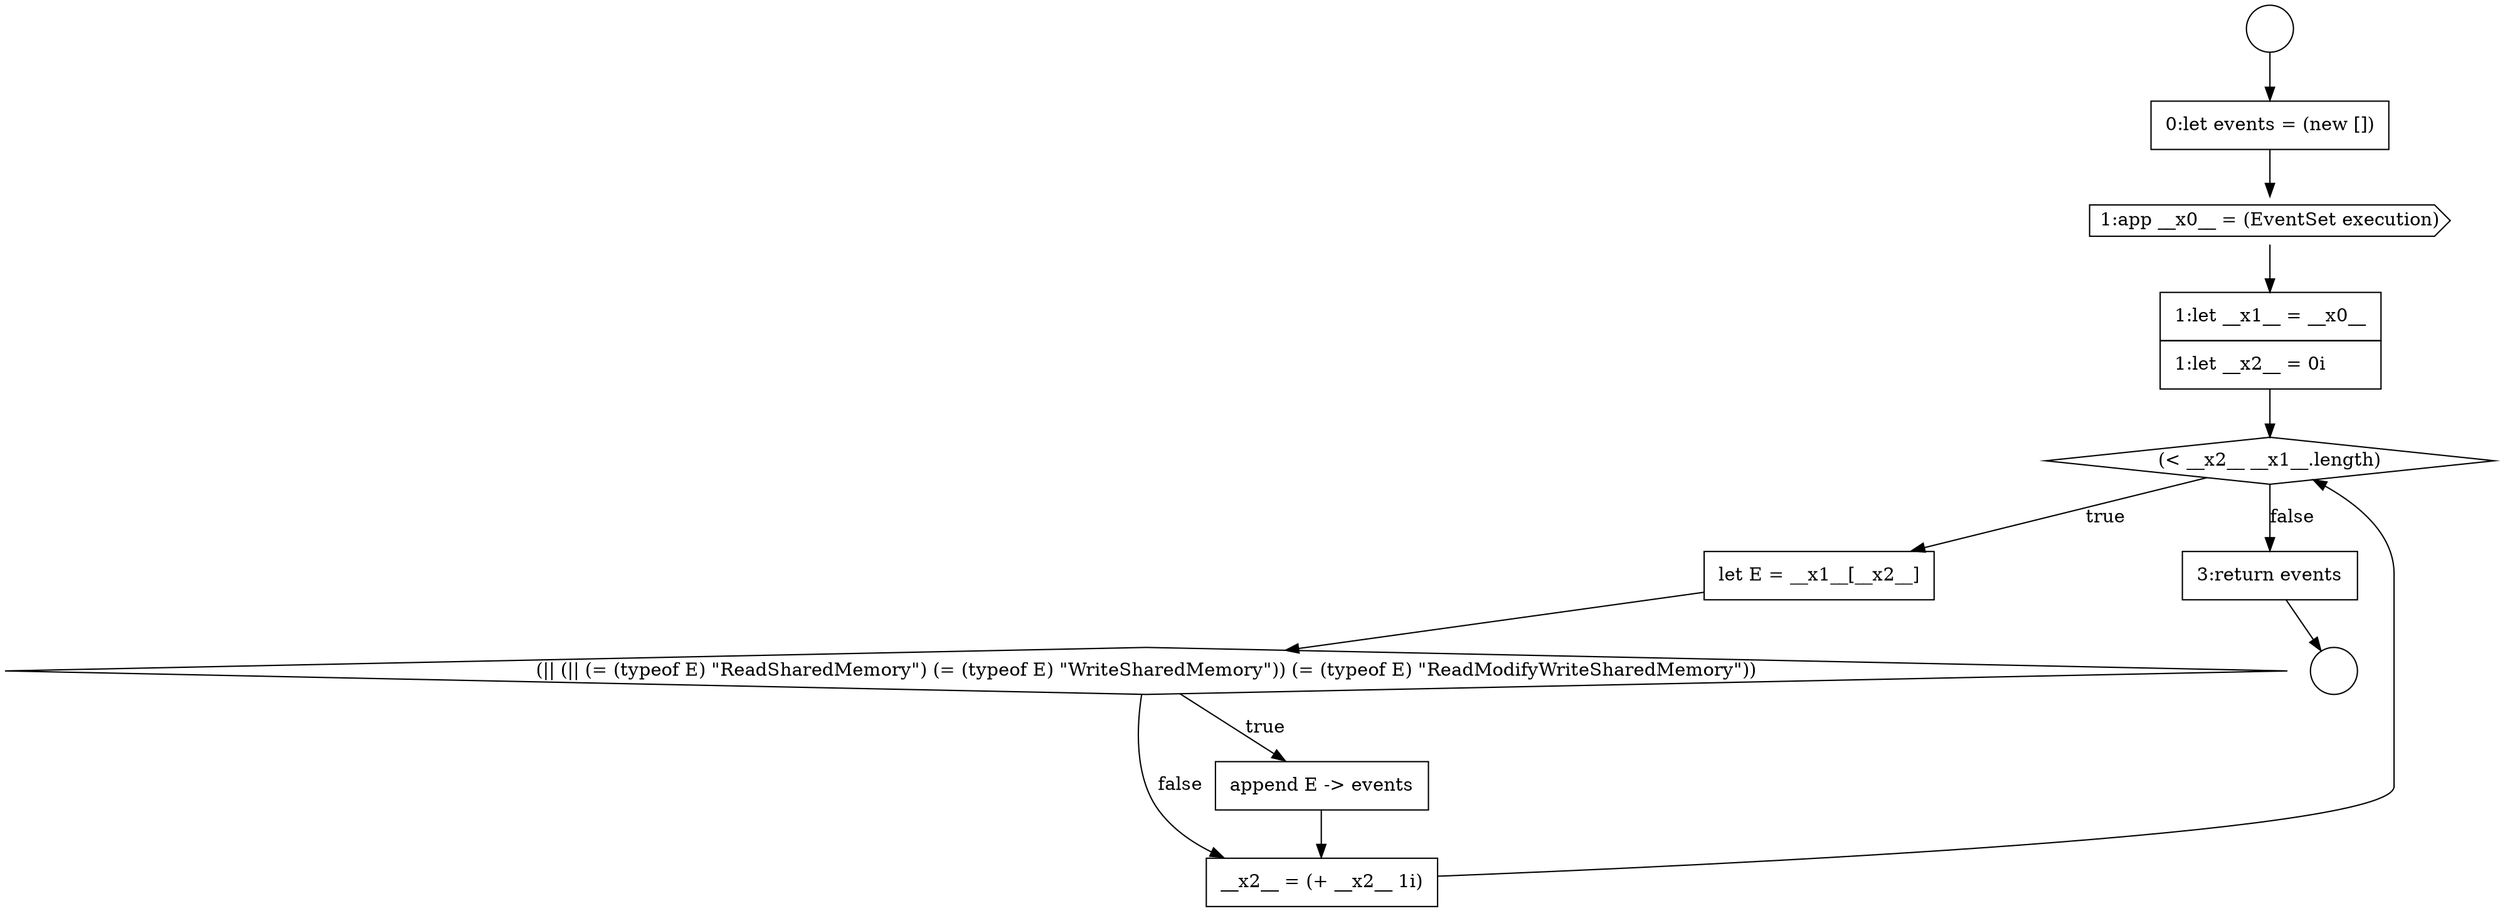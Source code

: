 digraph {
  node17862 [shape=diamond, label=<<font color="black">(&lt; __x2__ __x1__.length)</font>> color="black" fillcolor="white" style=filled]
  node17858 [shape=circle label=" " color="black" fillcolor="white" style=filled]
  node17863 [shape=none, margin=0, label=<<font color="black">
    <table border="0" cellborder="1" cellspacing="0" cellpadding="10">
      <tr><td align="left">let E = __x1__[__x2__]</td></tr>
    </table>
  </font>> color="black" fillcolor="white" style=filled]
  node17864 [shape=diamond, label=<<font color="black">(|| (|| (= (typeof E) &quot;ReadSharedMemory&quot;) (= (typeof E) &quot;WriteSharedMemory&quot;)) (= (typeof E) &quot;ReadModifyWriteSharedMemory&quot;))</font>> color="black" fillcolor="white" style=filled]
  node17861 [shape=none, margin=0, label=<<font color="black">
    <table border="0" cellborder="1" cellspacing="0" cellpadding="10">
      <tr><td align="left">1:let __x1__ = __x0__</td></tr>
      <tr><td align="left">1:let __x2__ = 0i</td></tr>
    </table>
  </font>> color="black" fillcolor="white" style=filled]
  node17867 [shape=none, margin=0, label=<<font color="black">
    <table border="0" cellborder="1" cellspacing="0" cellpadding="10">
      <tr><td align="left">3:return events</td></tr>
    </table>
  </font>> color="black" fillcolor="white" style=filled]
  node17857 [shape=circle label=" " color="black" fillcolor="white" style=filled]
  node17859 [shape=none, margin=0, label=<<font color="black">
    <table border="0" cellborder="1" cellspacing="0" cellpadding="10">
      <tr><td align="left">0:let events = (new [])</td></tr>
    </table>
  </font>> color="black" fillcolor="white" style=filled]
  node17866 [shape=none, margin=0, label=<<font color="black">
    <table border="0" cellborder="1" cellspacing="0" cellpadding="10">
      <tr><td align="left">__x2__ = (+ __x2__ 1i)</td></tr>
    </table>
  </font>> color="black" fillcolor="white" style=filled]
  node17865 [shape=none, margin=0, label=<<font color="black">
    <table border="0" cellborder="1" cellspacing="0" cellpadding="10">
      <tr><td align="left">append E -&gt; events</td></tr>
    </table>
  </font>> color="black" fillcolor="white" style=filled]
  node17860 [shape=cds, label=<<font color="black">1:app __x0__ = (EventSet execution)</font>> color="black" fillcolor="white" style=filled]
  node17862 -> node17863 [label=<<font color="black">true</font>> color="black"]
  node17862 -> node17867 [label=<<font color="black">false</font>> color="black"]
  node17866 -> node17862 [ color="black"]
  node17865 -> node17866 [ color="black"]
  node17863 -> node17864 [ color="black"]
  node17860 -> node17861 [ color="black"]
  node17859 -> node17860 [ color="black"]
  node17857 -> node17859 [ color="black"]
  node17861 -> node17862 [ color="black"]
  node17867 -> node17858 [ color="black"]
  node17864 -> node17865 [label=<<font color="black">true</font>> color="black"]
  node17864 -> node17866 [label=<<font color="black">false</font>> color="black"]
}
